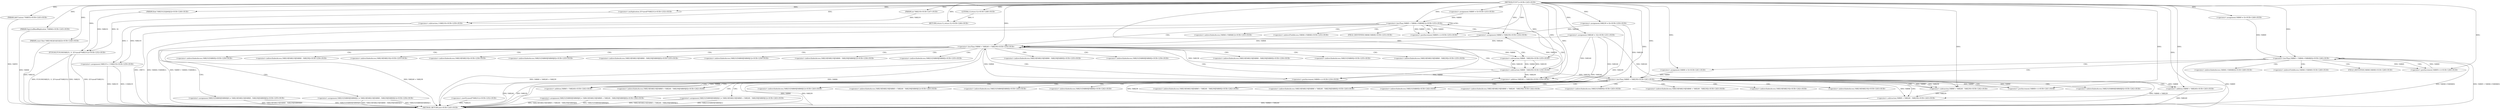 
digraph "FUN71" {  

"7074" [label = "(METHOD,FUN71)<SUB>1245</SUB>" ]

"7240" [label = "(METHOD_RETURN,int)<SUB>1245</SUB>" ]

"7075" [label = "(PARAM,AACContext *VAR55)<SUB>1245</SUB>" ]

"7076" [label = "(PARAM,SpectralBandReplication *VAR46)<SUB>1245</SUB>" ]

"7077" [label = "(PARAM,float VAR231[32][40][2])<SUB>1246</SUB>" ]

"7078" [label = "(PARAM,const float VAR218[2][32][32][2])<SUB>1246</SUB>" ]

"7079" [label = "(PARAM,int VAR219)<SUB>1247</SUB>" ]

"7084" [label = "(&lt;operator&gt;.assignment,VAR239 = 8)<SUB>1250</SUB>" ]

"7088" [label = "(&lt;operator&gt;.assignment,VAR240 = 32)<SUB>1251</SUB>" ]

"7091" [label = "(FUN100,FUN100(VAR231, 0, 32*sizeof(*VAR231)))<SUB>1252</SUB>" ]

"7165" [label = "(&lt;operator&gt;.assignment,VAR219 = 1-VAR219)<SUB>1259</SUB>" ]

"7238" [label = "(RETURN,return 0;,return 0;)<SUB>1266</SUB>" ]

"7104" [label = "(&lt;operator&gt;.lessThan,VAR69 &lt; VAR46-&gt;VAR48[1])<SUB>1253</SUB>" ]

"7111" [label = "(&lt;operator&gt;.postIncrement,VAR69++)<SUB>1253</SUB>" ]

"7175" [label = "(&lt;operator&gt;.lessThan,VAR69 &lt; VAR46-&gt;VAR48[0])<SUB>1260</SUB>" ]

"7182" [label = "(&lt;operator&gt;.postIncrement,VAR69++)<SUB>1260</SUB>" ]

"7239" [label = "(LITERAL,0,return 0;)<SUB>1266</SUB>" ]

"7094" [label = "(&lt;operator&gt;.multiplication,32*sizeof(*VAR231))<SUB>1252</SUB>" ]

"7101" [label = "(&lt;operator&gt;.assignment,VAR69 = 0)<SUB>1253</SUB>" ]

"7167" [label = "(&lt;operator&gt;.subtraction,1-VAR219)<SUB>1259</SUB>" ]

"7172" [label = "(&lt;operator&gt;.assignment,VAR69 = 0)<SUB>1260</SUB>" ]

"7096" [label = "(&lt;operator&gt;.sizeOf,sizeof(*VAR231))<SUB>1252</SUB>" ]

"7119" [label = "(&lt;operator&gt;.lessThan,VAR68 &lt; VAR240 + VAR239)<SUB>1254</SUB>" ]

"7124" [label = "(&lt;operator&gt;.postIncrement,VAR68++)<SUB>1254</SUB>" ]

"7190" [label = "(&lt;operator&gt;.lessThan,VAR68 &lt; VAR239)<SUB>1261</SUB>" ]

"7193" [label = "(&lt;operator&gt;.postIncrement,VAR68++)<SUB>1261</SUB>" ]

"7116" [label = "(&lt;operator&gt;.assignment,VAR68 = VAR239)<SUB>1254</SUB>" ]

"7127" [label = "(&lt;operator&gt;.assignment,VAR231[VAR69][VAR68][0] = VAR218[VAR219][VAR68 - VAR239][VAR69][0])<SUB>1255</SUB>" ]

"7146" [label = "(&lt;operator&gt;.assignment,VAR231[VAR69][VAR68][1] = VAR218[VAR219][VAR68 - VAR239][VAR69][1])<SUB>1256</SUB>" ]

"7187" [label = "(&lt;operator&gt;.assignment,VAR68 = 0)<SUB>1261</SUB>" ]

"7196" [label = "(&lt;operator&gt;.assignment,VAR231[VAR69][VAR68][0] = VAR218[VAR219][VAR68 + VAR240 - VAR239][VAR69][0])<SUB>1262</SUB>" ]

"7217" [label = "(&lt;operator&gt;.assignment,VAR231[VAR69][VAR68][1] = VAR218[VAR219][VAR68 + VAR240 - VAR239][VAR69][1])<SUB>1263</SUB>" ]

"7121" [label = "(&lt;operator&gt;.addition,VAR240 + VAR239)<SUB>1254</SUB>" ]

"7141" [label = "(&lt;operator&gt;.subtraction,VAR68 - VAR239)<SUB>1255</SUB>" ]

"7160" [label = "(&lt;operator&gt;.subtraction,VAR68 - VAR239)<SUB>1256</SUB>" ]

"7210" [label = "(&lt;operator&gt;.subtraction,VAR68 + VAR240 - VAR239)<SUB>1262</SUB>" ]

"7231" [label = "(&lt;operator&gt;.subtraction,VAR68 + VAR240 - VAR239)<SUB>1263</SUB>" ]

"7211" [label = "(&lt;operator&gt;.addition,VAR68 + VAR240)<SUB>1262</SUB>" ]

"7232" [label = "(&lt;operator&gt;.addition,VAR68 + VAR240)<SUB>1263</SUB>" ]

"7106" [label = "(&lt;operator&gt;.indirectIndexAccess,VAR46-&gt;VAR48[1])<SUB>1253</SUB>" ]

"7177" [label = "(&lt;operator&gt;.indirectIndexAccess,VAR46-&gt;VAR48[0])<SUB>1260</SUB>" ]

"7107" [label = "(&lt;operator&gt;.indirectFieldAccess,VAR46-&gt;VAR48)<SUB>1253</SUB>" ]

"7178" [label = "(&lt;operator&gt;.indirectFieldAccess,VAR46-&gt;VAR48)<SUB>1260</SUB>" ]

"7109" [label = "(FIELD_IDENTIFIER,VAR48,VAR48)<SUB>1253</SUB>" ]

"7180" [label = "(FIELD_IDENTIFIER,VAR48,VAR48)<SUB>1260</SUB>" ]

"7128" [label = "(&lt;operator&gt;.indirectIndexAccess,VAR231[VAR69][VAR68][0])<SUB>1255</SUB>" ]

"7135" [label = "(&lt;operator&gt;.indirectIndexAccess,VAR218[VAR219][VAR68 - VAR239][VAR69][0])<SUB>1255</SUB>" ]

"7147" [label = "(&lt;operator&gt;.indirectIndexAccess,VAR231[VAR69][VAR68][1])<SUB>1256</SUB>" ]

"7154" [label = "(&lt;operator&gt;.indirectIndexAccess,VAR218[VAR219][VAR68 - VAR239][VAR69][1])<SUB>1256</SUB>" ]

"7197" [label = "(&lt;operator&gt;.indirectIndexAccess,VAR231[VAR69][VAR68][0])<SUB>1262</SUB>" ]

"7204" [label = "(&lt;operator&gt;.indirectIndexAccess,VAR218[VAR219][VAR68 + VAR240 - VAR239][VAR69][0])<SUB>1262</SUB>" ]

"7218" [label = "(&lt;operator&gt;.indirectIndexAccess,VAR231[VAR69][VAR68][1])<SUB>1263</SUB>" ]

"7225" [label = "(&lt;operator&gt;.indirectIndexAccess,VAR218[VAR219][VAR68 + VAR240 - VAR239][VAR69][1])<SUB>1263</SUB>" ]

"7129" [label = "(&lt;operator&gt;.indirectIndexAccess,VAR231[VAR69][VAR68])<SUB>1255</SUB>" ]

"7136" [label = "(&lt;operator&gt;.indirectIndexAccess,VAR218[VAR219][VAR68 - VAR239][VAR69])<SUB>1255</SUB>" ]

"7148" [label = "(&lt;operator&gt;.indirectIndexAccess,VAR231[VAR69][VAR68])<SUB>1256</SUB>" ]

"7155" [label = "(&lt;operator&gt;.indirectIndexAccess,VAR218[VAR219][VAR68 - VAR239][VAR69])<SUB>1256</SUB>" ]

"7198" [label = "(&lt;operator&gt;.indirectIndexAccess,VAR231[VAR69][VAR68])<SUB>1262</SUB>" ]

"7205" [label = "(&lt;operator&gt;.indirectIndexAccess,VAR218[VAR219][VAR68 + VAR240 - VAR239][VAR69])<SUB>1262</SUB>" ]

"7219" [label = "(&lt;operator&gt;.indirectIndexAccess,VAR231[VAR69][VAR68])<SUB>1263</SUB>" ]

"7226" [label = "(&lt;operator&gt;.indirectIndexAccess,VAR218[VAR219][VAR68 + VAR240 - VAR239][VAR69])<SUB>1263</SUB>" ]

"7130" [label = "(&lt;operator&gt;.indirectIndexAccess,VAR231[VAR69])<SUB>1255</SUB>" ]

"7137" [label = "(&lt;operator&gt;.indirectIndexAccess,VAR218[VAR219][VAR68 - VAR239])<SUB>1255</SUB>" ]

"7149" [label = "(&lt;operator&gt;.indirectIndexAccess,VAR231[VAR69])<SUB>1256</SUB>" ]

"7156" [label = "(&lt;operator&gt;.indirectIndexAccess,VAR218[VAR219][VAR68 - VAR239])<SUB>1256</SUB>" ]

"7199" [label = "(&lt;operator&gt;.indirectIndexAccess,VAR231[VAR69])<SUB>1262</SUB>" ]

"7206" [label = "(&lt;operator&gt;.indirectIndexAccess,VAR218[VAR219][VAR68 + VAR240 - VAR239])<SUB>1262</SUB>" ]

"7220" [label = "(&lt;operator&gt;.indirectIndexAccess,VAR231[VAR69])<SUB>1263</SUB>" ]

"7227" [label = "(&lt;operator&gt;.indirectIndexAccess,VAR218[VAR219][VAR68 + VAR240 - VAR239])<SUB>1263</SUB>" ]

"7138" [label = "(&lt;operator&gt;.indirectIndexAccess,VAR218[VAR219])<SUB>1255</SUB>" ]

"7157" [label = "(&lt;operator&gt;.indirectIndexAccess,VAR218[VAR219])<SUB>1256</SUB>" ]

"7207" [label = "(&lt;operator&gt;.indirectIndexAccess,VAR218[VAR219])<SUB>1262</SUB>" ]

"7228" [label = "(&lt;operator&gt;.indirectIndexAccess,VAR218[VAR219])<SUB>1263</SUB>" ]

  "7238" -> "7240"  [ label = "DDG: &lt;RET&gt;"] 

  "7075" -> "7240"  [ label = "DDG: VAR55"] 

  "7076" -> "7240"  [ label = "DDG: VAR46"] 

  "7078" -> "7240"  [ label = "DDG: VAR218"] 

  "7084" -> "7240"  [ label = "DDG: VAR239"] 

  "7088" -> "7240"  [ label = "DDG: VAR240"] 

  "7091" -> "7240"  [ label = "DDG: VAR231"] 

  "7096" -> "7240"  [ label = "DDG: *VAR231"] 

  "7091" -> "7240"  [ label = "DDG: 32*sizeof(*VAR231)"] 

  "7091" -> "7240"  [ label = "DDG: FUN100(VAR231, 0, 32*sizeof(*VAR231))"] 

  "7104" -> "7240"  [ label = "DDG: VAR46-&gt;VAR48[1]"] 

  "7104" -> "7240"  [ label = "DDG: VAR69 &lt; VAR46-&gt;VAR48[1]"] 

  "7165" -> "7240"  [ label = "DDG: VAR219"] 

  "7165" -> "7240"  [ label = "DDG: 1-VAR219"] 

  "7175" -> "7240"  [ label = "DDG: VAR69"] 

  "7175" -> "7240"  [ label = "DDG: VAR46-&gt;VAR48[0]"] 

  "7175" -> "7240"  [ label = "DDG: VAR69 &lt; VAR46-&gt;VAR48[0]"] 

  "7190" -> "7240"  [ label = "DDG: VAR68"] 

  "7190" -> "7240"  [ label = "DDG: VAR239"] 

  "7190" -> "7240"  [ label = "DDG: VAR68 &lt; VAR239"] 

  "7196" -> "7240"  [ label = "DDG: VAR231[VAR69][VAR68][0]"] 

  "7196" -> "7240"  [ label = "DDG: VAR218[VAR219][VAR68 + VAR240 - VAR239][VAR69][0]"] 

  "7217" -> "7240"  [ label = "DDG: VAR231[VAR69][VAR68][1]"] 

  "7232" -> "7240"  [ label = "DDG: VAR240"] 

  "7231" -> "7240"  [ label = "DDG: VAR68 + VAR240"] 

  "7217" -> "7240"  [ label = "DDG: VAR218[VAR219][VAR68 + VAR240 - VAR239][VAR69][1]"] 

  "7119" -> "7240"  [ label = "DDG: VAR68"] 

  "7121" -> "7240"  [ label = "DDG: VAR240"] 

  "7121" -> "7240"  [ label = "DDG: VAR239"] 

  "7119" -> "7240"  [ label = "DDG: VAR240 + VAR239"] 

  "7119" -> "7240"  [ label = "DDG: VAR68 &lt; VAR240 + VAR239"] 

  "7127" -> "7240"  [ label = "DDG: VAR231[VAR69][VAR68][0]"] 

  "7127" -> "7240"  [ label = "DDG: VAR218[VAR219][VAR68 - VAR239][VAR69][0]"] 

  "7146" -> "7240"  [ label = "DDG: VAR231[VAR69][VAR68][1]"] 

  "7146" -> "7240"  [ label = "DDG: VAR218[VAR219][VAR68 - VAR239][VAR69][1]"] 

  "7074" -> "7075"  [ label = "DDG: "] 

  "7074" -> "7076"  [ label = "DDG: "] 

  "7074" -> "7077"  [ label = "DDG: "] 

  "7074" -> "7078"  [ label = "DDG: "] 

  "7074" -> "7079"  [ label = "DDG: "] 

  "7074" -> "7084"  [ label = "DDG: "] 

  "7074" -> "7088"  [ label = "DDG: "] 

  "7167" -> "7165"  [ label = "DDG: 1"] 

  "7167" -> "7165"  [ label = "DDG: VAR219"] 

  "7239" -> "7238"  [ label = "DDG: 0"] 

  "7074" -> "7238"  [ label = "DDG: "] 

  "7077" -> "7091"  [ label = "DDG: VAR231"] 

  "7074" -> "7091"  [ label = "DDG: "] 

  "7094" -> "7091"  [ label = "DDG: 32"] 

  "7074" -> "7239"  [ label = "DDG: "] 

  "7074" -> "7094"  [ label = "DDG: "] 

  "7074" -> "7101"  [ label = "DDG: "] 

  "7101" -> "7104"  [ label = "DDG: VAR69"] 

  "7111" -> "7104"  [ label = "DDG: VAR69"] 

  "7074" -> "7104"  [ label = "DDG: "] 

  "7104" -> "7111"  [ label = "DDG: VAR69"] 

  "7074" -> "7111"  [ label = "DDG: "] 

  "7074" -> "7167"  [ label = "DDG: "] 

  "7079" -> "7167"  [ label = "DDG: VAR219"] 

  "7074" -> "7172"  [ label = "DDG: "] 

  "7172" -> "7175"  [ label = "DDG: VAR69"] 

  "7182" -> "7175"  [ label = "DDG: VAR69"] 

  "7074" -> "7175"  [ label = "DDG: "] 

  "7175" -> "7182"  [ label = "DDG: VAR69"] 

  "7074" -> "7182"  [ label = "DDG: "] 

  "7084" -> "7116"  [ label = "DDG: VAR239"] 

  "7074" -> "7116"  [ label = "DDG: "] 

  "7160" -> "7116"  [ label = "DDG: VAR239"] 

  "7116" -> "7119"  [ label = "DDG: VAR68"] 

  "7124" -> "7119"  [ label = "DDG: VAR68"] 

  "7074" -> "7119"  [ label = "DDG: "] 

  "7088" -> "7119"  [ label = "DDG: VAR240"] 

  "7160" -> "7119"  [ label = "DDG: VAR239"] 

  "7160" -> "7124"  [ label = "DDG: VAR68"] 

  "7074" -> "7124"  [ label = "DDG: "] 

  "7074" -> "7187"  [ label = "DDG: "] 

  "7187" -> "7190"  [ label = "DDG: VAR68"] 

  "7193" -> "7190"  [ label = "DDG: VAR68"] 

  "7074" -> "7190"  [ label = "DDG: "] 

  "7084" -> "7190"  [ label = "DDG: VAR239"] 

  "7231" -> "7190"  [ label = "DDG: VAR239"] 

  "7160" -> "7190"  [ label = "DDG: VAR239"] 

  "7074" -> "7193"  [ label = "DDG: "] 

  "7190" -> "7193"  [ label = "DDG: VAR68"] 

  "7088" -> "7121"  [ label = "DDG: VAR240"] 

  "7074" -> "7121"  [ label = "DDG: "] 

  "7160" -> "7121"  [ label = "DDG: VAR239"] 

  "7119" -> "7141"  [ label = "DDG: VAR68"] 

  "7074" -> "7141"  [ label = "DDG: "] 

  "7160" -> "7141"  [ label = "DDG: VAR239"] 

  "7141" -> "7160"  [ label = "DDG: VAR68"] 

  "7074" -> "7160"  [ label = "DDG: "] 

  "7141" -> "7160"  [ label = "DDG: VAR239"] 

  "7190" -> "7210"  [ label = "DDG: VAR68"] 

  "7074" -> "7210"  [ label = "DDG: "] 

  "7088" -> "7210"  [ label = "DDG: VAR240"] 

  "7190" -> "7210"  [ label = "DDG: VAR239"] 

  "7074" -> "7231"  [ label = "DDG: "] 

  "7190" -> "7231"  [ label = "DDG: VAR68"] 

  "7210" -> "7231"  [ label = "DDG: VAR239"] 

  "7190" -> "7211"  [ label = "DDG: VAR68"] 

  "7074" -> "7211"  [ label = "DDG: "] 

  "7088" -> "7211"  [ label = "DDG: VAR240"] 

  "7074" -> "7232"  [ label = "DDG: "] 

  "7190" -> "7232"  [ label = "DDG: VAR68"] 

  "7104" -> "7107"  [ label = "CDG: "] 

  "7104" -> "7116"  [ label = "CDG: "] 

  "7104" -> "7109"  [ label = "CDG: "] 

  "7104" -> "7106"  [ label = "CDG: "] 

  "7104" -> "7111"  [ label = "CDG: "] 

  "7104" -> "7121"  [ label = "CDG: "] 

  "7104" -> "7104"  [ label = "CDG: "] 

  "7104" -> "7119"  [ label = "CDG: "] 

  "7175" -> "7180"  [ label = "CDG: "] 

  "7175" -> "7177"  [ label = "CDG: "] 

  "7175" -> "7187"  [ label = "CDG: "] 

  "7175" -> "7178"  [ label = "CDG: "] 

  "7175" -> "7175"  [ label = "CDG: "] 

  "7175" -> "7182"  [ label = "CDG: "] 

  "7175" -> "7190"  [ label = "CDG: "] 

  "7119" -> "7160"  [ label = "CDG: "] 

  "7119" -> "7148"  [ label = "CDG: "] 

  "7119" -> "7127"  [ label = "CDG: "] 

  "7119" -> "7129"  [ label = "CDG: "] 

  "7119" -> "7121"  [ label = "CDG: "] 

  "7119" -> "7124"  [ label = "CDG: "] 

  "7119" -> "7154"  [ label = "CDG: "] 

  "7119" -> "7155"  [ label = "CDG: "] 

  "7119" -> "7130"  [ label = "CDG: "] 

  "7119" -> "7156"  [ label = "CDG: "] 

  "7119" -> "7147"  [ label = "CDG: "] 

  "7119" -> "7135"  [ label = "CDG: "] 

  "7119" -> "7128"  [ label = "CDG: "] 

  "7119" -> "7136"  [ label = "CDG: "] 

  "7119" -> "7137"  [ label = "CDG: "] 

  "7119" -> "7146"  [ label = "CDG: "] 

  "7119" -> "7138"  [ label = "CDG: "] 

  "7119" -> "7119"  [ label = "CDG: "] 

  "7119" -> "7157"  [ label = "CDG: "] 

  "7119" -> "7149"  [ label = "CDG: "] 

  "7119" -> "7141"  [ label = "CDG: "] 

  "7190" -> "7210"  [ label = "CDG: "] 

  "7190" -> "7220"  [ label = "CDG: "] 

  "7190" -> "7217"  [ label = "CDG: "] 

  "7190" -> "7196"  [ label = "CDG: "] 

  "7190" -> "7193"  [ label = "CDG: "] 

  "7190" -> "7219"  [ label = "CDG: "] 

  "7190" -> "7226"  [ label = "CDG: "] 

  "7190" -> "7218"  [ label = "CDG: "] 

  "7190" -> "7228"  [ label = "CDG: "] 

  "7190" -> "7197"  [ label = "CDG: "] 

  "7190" -> "7205"  [ label = "CDG: "] 

  "7190" -> "7211"  [ label = "CDG: "] 

  "7190" -> "7207"  [ label = "CDG: "] 

  "7190" -> "7198"  [ label = "CDG: "] 

  "7190" -> "7190"  [ label = "CDG: "] 

  "7190" -> "7231"  [ label = "CDG: "] 

  "7190" -> "7199"  [ label = "CDG: "] 

  "7190" -> "7206"  [ label = "CDG: "] 

  "7190" -> "7225"  [ label = "CDG: "] 

  "7190" -> "7232"  [ label = "CDG: "] 

  "7190" -> "7227"  [ label = "CDG: "] 

  "7190" -> "7204"  [ label = "CDG: "] 

}